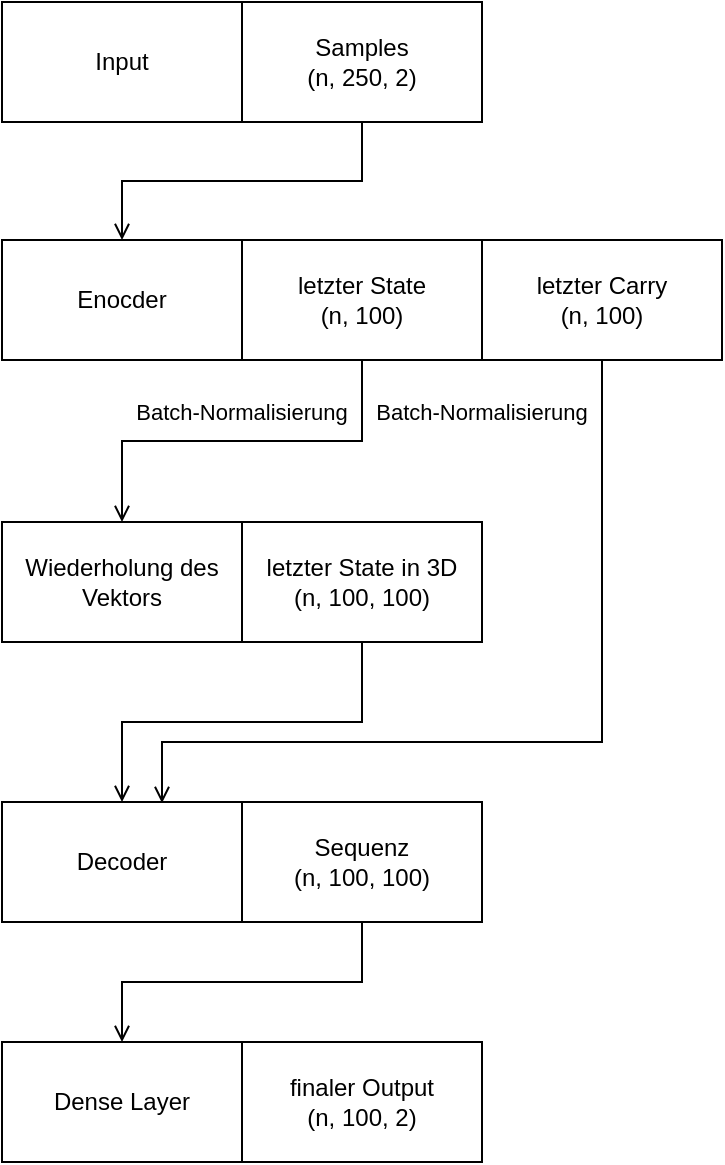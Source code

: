 <mxfile version="15.8.2" type="github">
  <diagram id="DCZs-5VggQhy5fmnCBx7" name="Page-1">
    <mxGraphModel dx="1006" dy="752" grid="1" gridSize="10" guides="1" tooltips="1" connect="1" arrows="1" fold="1" page="1" pageScale="1" pageWidth="827" pageHeight="1169" math="0" shadow="0">
      <root>
        <mxCell id="0" />
        <mxCell id="1" parent="0" />
        <mxCell id="lyzjYyBhKchkxcd_Njx_-16" value="Input" style="rounded=0;whiteSpace=wrap;html=1;portConstraint=none;" parent="1" vertex="1">
          <mxGeometry x="160" y="140" width="120" height="60" as="geometry" />
        </mxCell>
        <mxCell id="lyzjYyBhKchkxcd_Njx_-30" style="edgeStyle=orthogonalEdgeStyle;rounded=0;sketch=0;jumpStyle=arc;orthogonalLoop=1;jettySize=auto;html=1;entryX=0.5;entryY=0;entryDx=0;entryDy=0;shadow=0;endArrow=open;endFill=0;" parent="1" source="lyzjYyBhKchkxcd_Njx_-17" target="lyzjYyBhKchkxcd_Njx_-20" edge="1">
          <mxGeometry relative="1" as="geometry" />
        </mxCell>
        <mxCell id="lyzjYyBhKchkxcd_Njx_-17" value="Samples&lt;br&gt;(n, 250, 2)" style="rounded=0;whiteSpace=wrap;html=1;" parent="1" vertex="1">
          <mxGeometry x="280" y="140" width="120" height="60" as="geometry" />
        </mxCell>
        <mxCell id="lyzjYyBhKchkxcd_Njx_-20" value="Enocder" style="rounded=0;whiteSpace=wrap;html=1;" parent="1" vertex="1">
          <mxGeometry x="160" y="259" width="120" height="60" as="geometry" />
        </mxCell>
        <mxCell id="lyzjYyBhKchkxcd_Njx_-42" style="edgeStyle=orthogonalEdgeStyle;rounded=0;sketch=0;jumpStyle=arc;orthogonalLoop=1;jettySize=auto;html=1;entryX=0.663;entryY=0.008;entryDx=0;entryDy=0;shadow=0;endArrow=open;endFill=0;entryPerimeter=0;" parent="1" source="lyzjYyBhKchkxcd_Njx_-21" target="lyzjYyBhKchkxcd_Njx_-26" edge="1">
          <mxGeometry relative="1" as="geometry">
            <Array as="points">
              <mxPoint x="460" y="510" />
              <mxPoint x="240" y="510" />
              <mxPoint x="240" y="541" />
            </Array>
          </mxGeometry>
        </mxCell>
        <mxCell id="lyzjYyBhKchkxcd_Njx_-21" value="letzter Carry&lt;br&gt;(n, 100)" style="rounded=0;whiteSpace=wrap;html=1;" parent="1" vertex="1">
          <mxGeometry x="400" y="259" width="120" height="60" as="geometry" />
        </mxCell>
        <mxCell id="lyzjYyBhKchkxcd_Njx_-35" style="edgeStyle=orthogonalEdgeStyle;rounded=0;sketch=0;jumpStyle=arc;orthogonalLoop=1;jettySize=auto;html=1;shadow=0;endArrow=open;endFill=0;" parent="1" source="lyzjYyBhKchkxcd_Njx_-25" target="lyzjYyBhKchkxcd_Njx_-34" edge="1">
          <mxGeometry relative="1" as="geometry" />
        </mxCell>
        <mxCell id="lyzjYyBhKchkxcd_Njx_-25" value="letzter State&lt;br&gt;(n, 100)" style="rounded=0;whiteSpace=wrap;html=1;" parent="1" vertex="1">
          <mxGeometry x="280" y="259" width="120" height="60" as="geometry" />
        </mxCell>
        <mxCell id="lyzjYyBhKchkxcd_Njx_-26" value="Decoder" style="rounded=0;whiteSpace=wrap;html=1;" parent="1" vertex="1">
          <mxGeometry x="160" y="540" width="120" height="60" as="geometry" />
        </mxCell>
        <mxCell id="lyzjYyBhKchkxcd_Njx_-44" style="edgeStyle=orthogonalEdgeStyle;rounded=0;sketch=0;jumpStyle=arc;orthogonalLoop=1;jettySize=auto;html=1;shadow=0;endArrow=open;endFill=0;" parent="1" source="lyzjYyBhKchkxcd_Njx_-31" target="lyzjYyBhKchkxcd_Njx_-43" edge="1">
          <mxGeometry relative="1" as="geometry" />
        </mxCell>
        <mxCell id="lyzjYyBhKchkxcd_Njx_-31" value="Sequenz&lt;br&gt;(n, 100, 100)" style="rounded=0;whiteSpace=wrap;html=1;" parent="1" vertex="1">
          <mxGeometry x="280" y="540" width="120" height="60" as="geometry" />
        </mxCell>
        <mxCell id="lyzjYyBhKchkxcd_Njx_-34" value="Wiederholung des Vektors" style="rounded=0;whiteSpace=wrap;html=1;" parent="1" vertex="1">
          <mxGeometry x="160" y="400" width="120" height="60" as="geometry" />
        </mxCell>
        <mxCell id="lyzjYyBhKchkxcd_Njx_-40" style="edgeStyle=orthogonalEdgeStyle;rounded=0;sketch=0;jumpStyle=arc;orthogonalLoop=1;jettySize=auto;html=1;entryX=0.5;entryY=0;entryDx=0;entryDy=0;shadow=0;endArrow=open;endFill=0;" parent="1" source="lyzjYyBhKchkxcd_Njx_-37" target="lyzjYyBhKchkxcd_Njx_-26" edge="1">
          <mxGeometry relative="1" as="geometry" />
        </mxCell>
        <mxCell id="lyzjYyBhKchkxcd_Njx_-37" value="letzter State in 3D&lt;br&gt;(n, 100, 100)" style="rounded=0;whiteSpace=wrap;html=1;" parent="1" vertex="1">
          <mxGeometry x="280" y="400" width="120" height="60" as="geometry" />
        </mxCell>
        <mxCell id="lyzjYyBhKchkxcd_Njx_-41" value="Batch-Normalisierung" style="text;html=1;strokeColor=none;fillColor=none;align=center;verticalAlign=middle;whiteSpace=wrap;rounded=0;fontSize=11;" parent="1" vertex="1">
          <mxGeometry x="220" y="330" width="120" height="30" as="geometry" />
        </mxCell>
        <mxCell id="lyzjYyBhKchkxcd_Njx_-43" value="Dense Layer" style="rounded=0;whiteSpace=wrap;html=1;" parent="1" vertex="1">
          <mxGeometry x="160" y="660" width="120" height="60" as="geometry" />
        </mxCell>
        <mxCell id="lyzjYyBhKchkxcd_Njx_-45" value="finaler Output&lt;br&gt;(n, 100, 2)" style="rounded=0;whiteSpace=wrap;html=1;" parent="1" vertex="1">
          <mxGeometry x="280" y="660" width="120" height="60" as="geometry" />
        </mxCell>
        <mxCell id="lyzjYyBhKchkxcd_Njx_-47" value="Batch-Normalisierung" style="text;html=1;strokeColor=none;fillColor=none;align=center;verticalAlign=middle;whiteSpace=wrap;rounded=0;fontSize=11;" parent="1" vertex="1">
          <mxGeometry x="340" y="330" width="120" height="30" as="geometry" />
        </mxCell>
      </root>
    </mxGraphModel>
  </diagram>
</mxfile>
